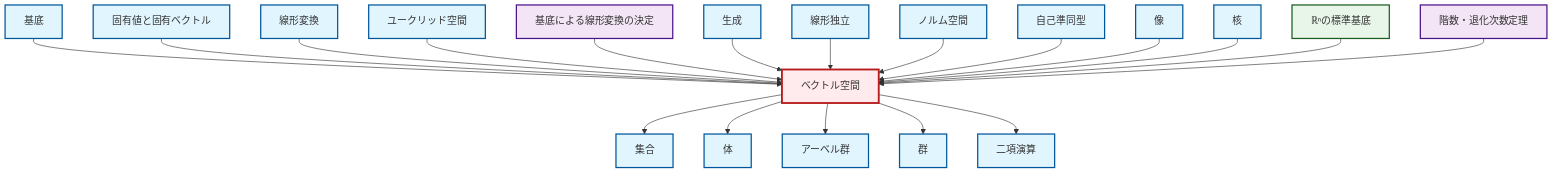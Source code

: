 graph TD
    classDef definition fill:#e1f5fe,stroke:#01579b,stroke-width:2px
    classDef theorem fill:#f3e5f5,stroke:#4a148c,stroke-width:2px
    classDef axiom fill:#fff3e0,stroke:#e65100,stroke-width:2px
    classDef example fill:#e8f5e9,stroke:#1b5e20,stroke-width:2px
    classDef current fill:#ffebee,stroke:#b71c1c,stroke-width:3px
    def-linear-transformation["線形変換"]:::definition
    def-binary-operation["二項演算"]:::definition
    def-group["群"]:::definition
    def-endomorphism["自己準同型"]:::definition
    thm-rank-nullity["階数・退化次数定理"]:::theorem
    def-span["生成"]:::definition
    def-euclidean-space["ユークリッド空間"]:::definition
    def-field["体"]:::definition
    thm-linear-transformation-basis["基底による線形変換の決定"]:::theorem
    def-abelian-group["アーベル群"]:::definition
    def-kernel["核"]:::definition
    def-linear-independence["線形独立"]:::definition
    def-normed-vector-space["ノルム空間"]:::definition
    def-set["集合"]:::definition
    ex-standard-basis-rn["ℝⁿの標準基底"]:::example
    def-vector-space["ベクトル空間"]:::definition
    def-eigenvalue-eigenvector["固有値と固有ベクトル"]:::definition
    def-basis["基底"]:::definition
    def-image["像"]:::definition
    def-basis --> def-vector-space
    def-vector-space --> def-set
    def-vector-space --> def-field
    def-vector-space --> def-abelian-group
    def-vector-space --> def-group
    def-eigenvalue-eigenvector --> def-vector-space
    def-linear-transformation --> def-vector-space
    def-euclidean-space --> def-vector-space
    thm-linear-transformation-basis --> def-vector-space
    def-span --> def-vector-space
    def-linear-independence --> def-vector-space
    def-normed-vector-space --> def-vector-space
    def-vector-space --> def-binary-operation
    def-endomorphism --> def-vector-space
    def-image --> def-vector-space
    def-kernel --> def-vector-space
    ex-standard-basis-rn --> def-vector-space
    thm-rank-nullity --> def-vector-space
    class def-vector-space current